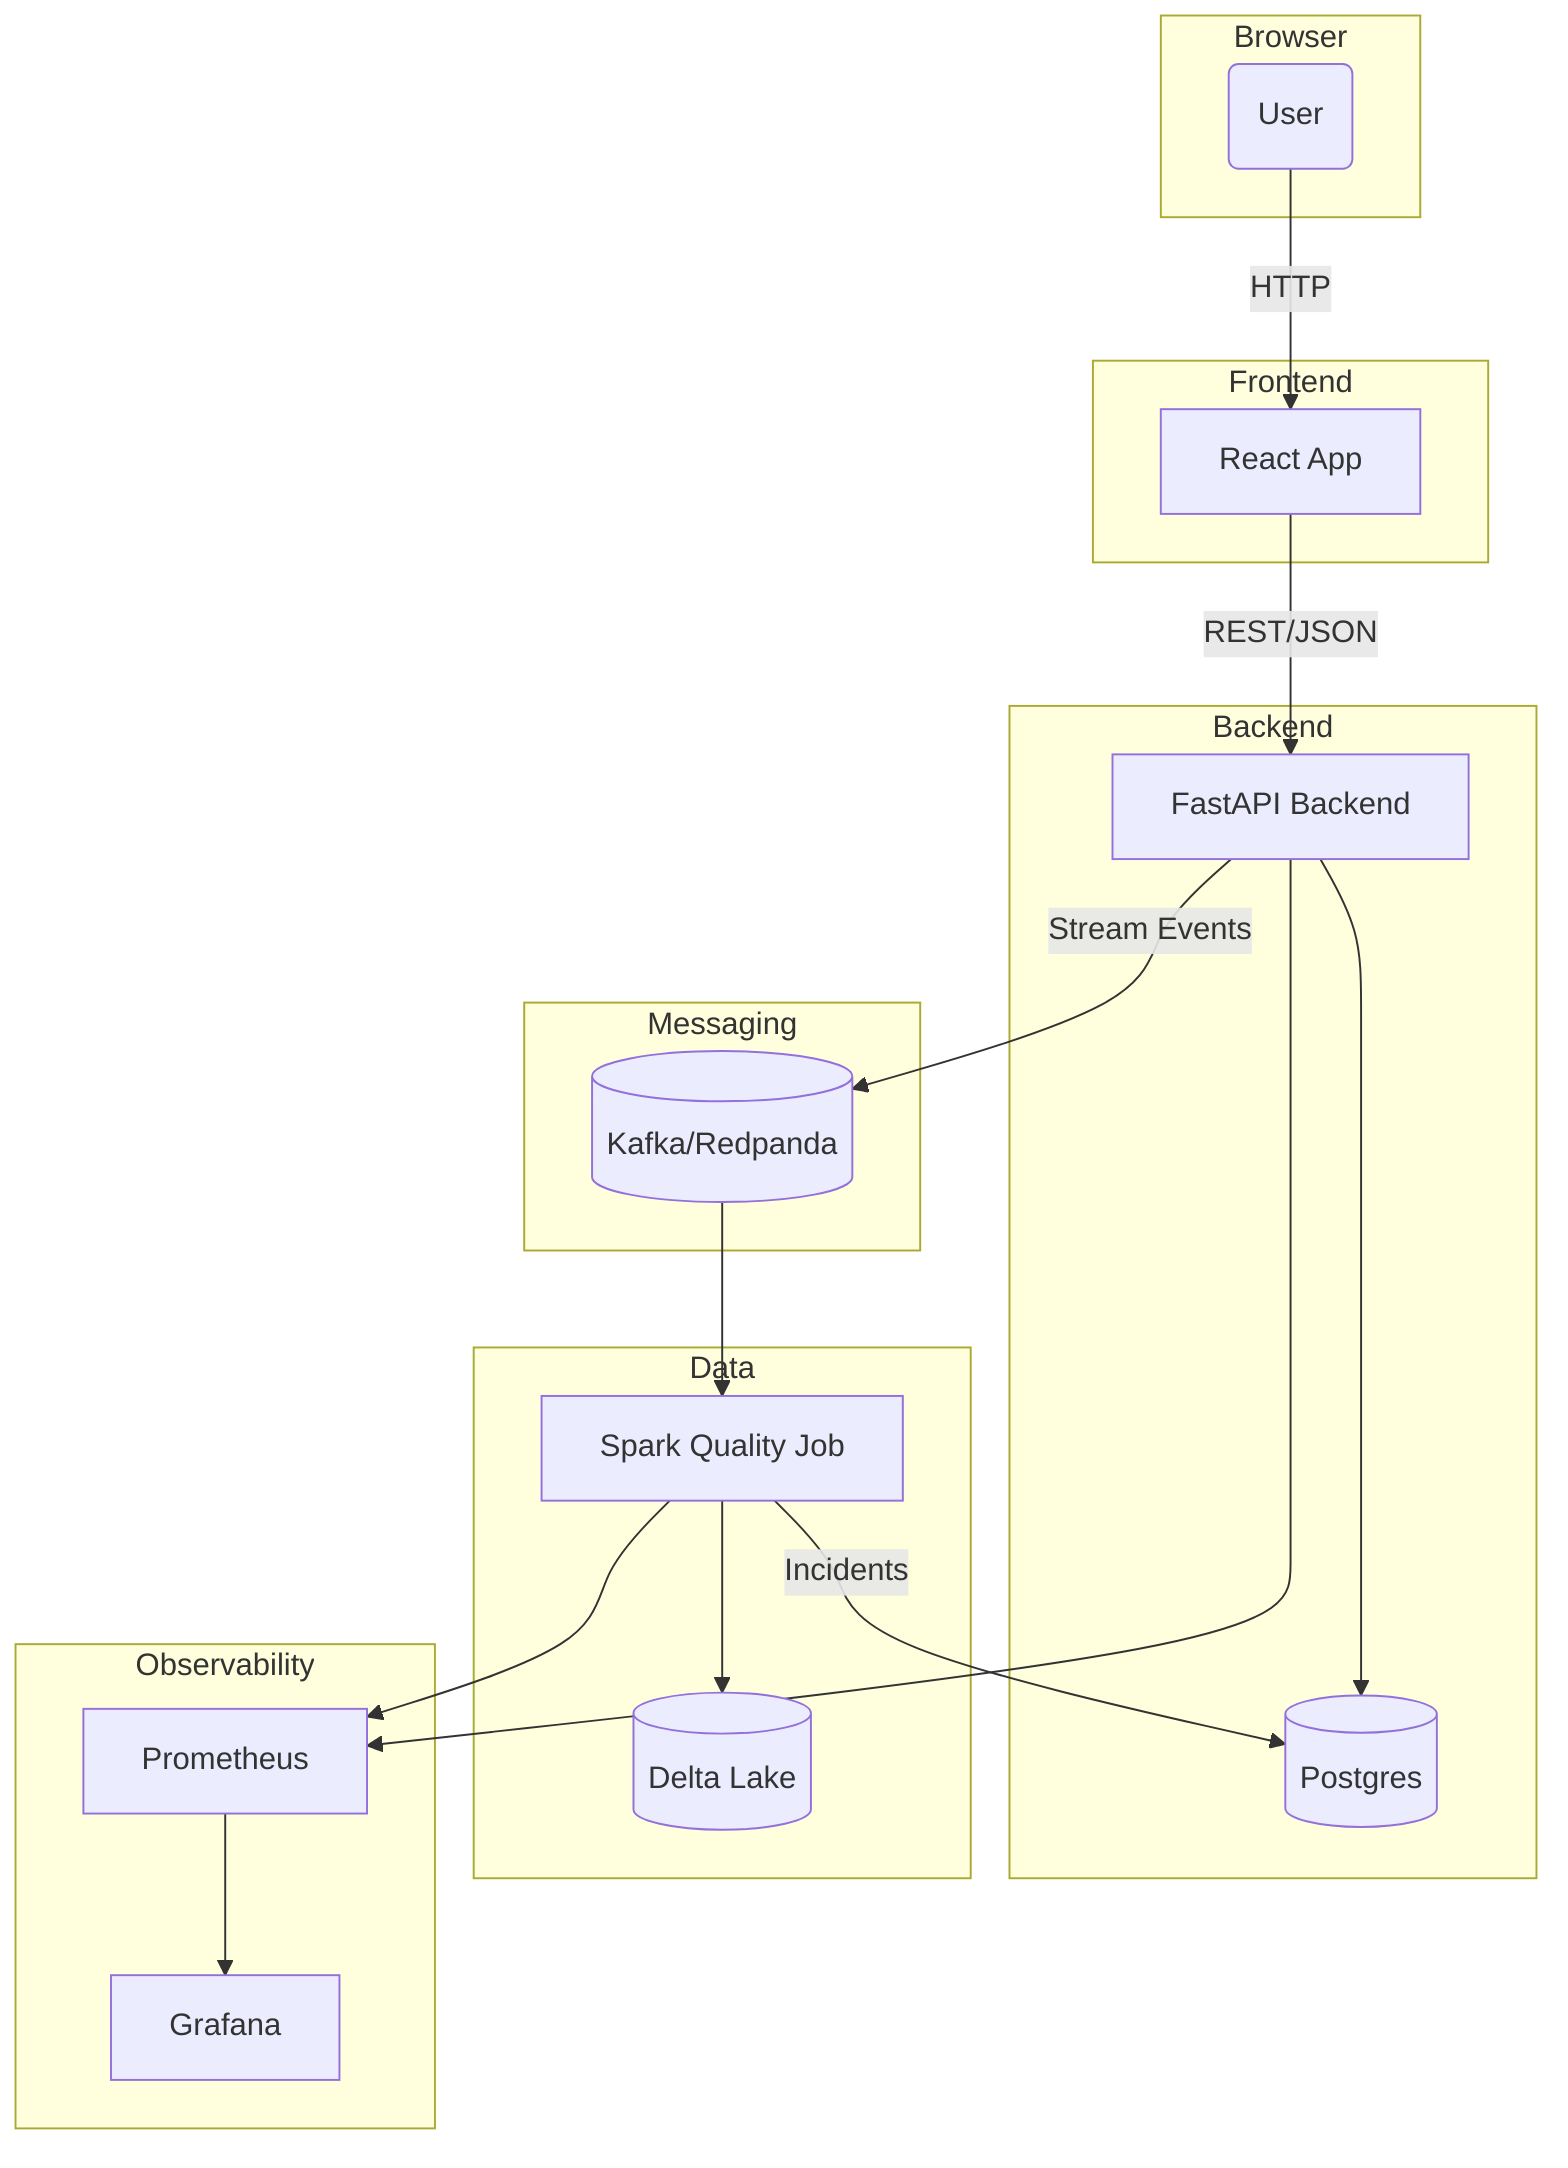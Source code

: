 %% Mermaid diagram for the overall architecture
flowchart TD
    subgraph Browser
      U(User)
    end
    subgraph Frontend
      FE[React App]
    end
    subgraph Backend
      API[FastAPI Backend]
      DB[(Postgres)]
    end
    subgraph Data
      Delta[(Delta Lake)]
      SparkJob[Spark Quality Job]
    end
    subgraph Messaging
      Kafka[(Kafka/Redpanda)]
    end
    subgraph Observability
      Prom[Prometheus]
      Graf[Grafana]
    end
    U -->|HTTP| FE
    FE -->|REST/JSON| API
    API --> DB
    API -->|Stream Events| Kafka
    SparkJob --> Delta
    SparkJob -->|Incidents| DB
    Kafka --> SparkJob
    API --> Prom
    SparkJob --> Prom
    Prom --> Graf